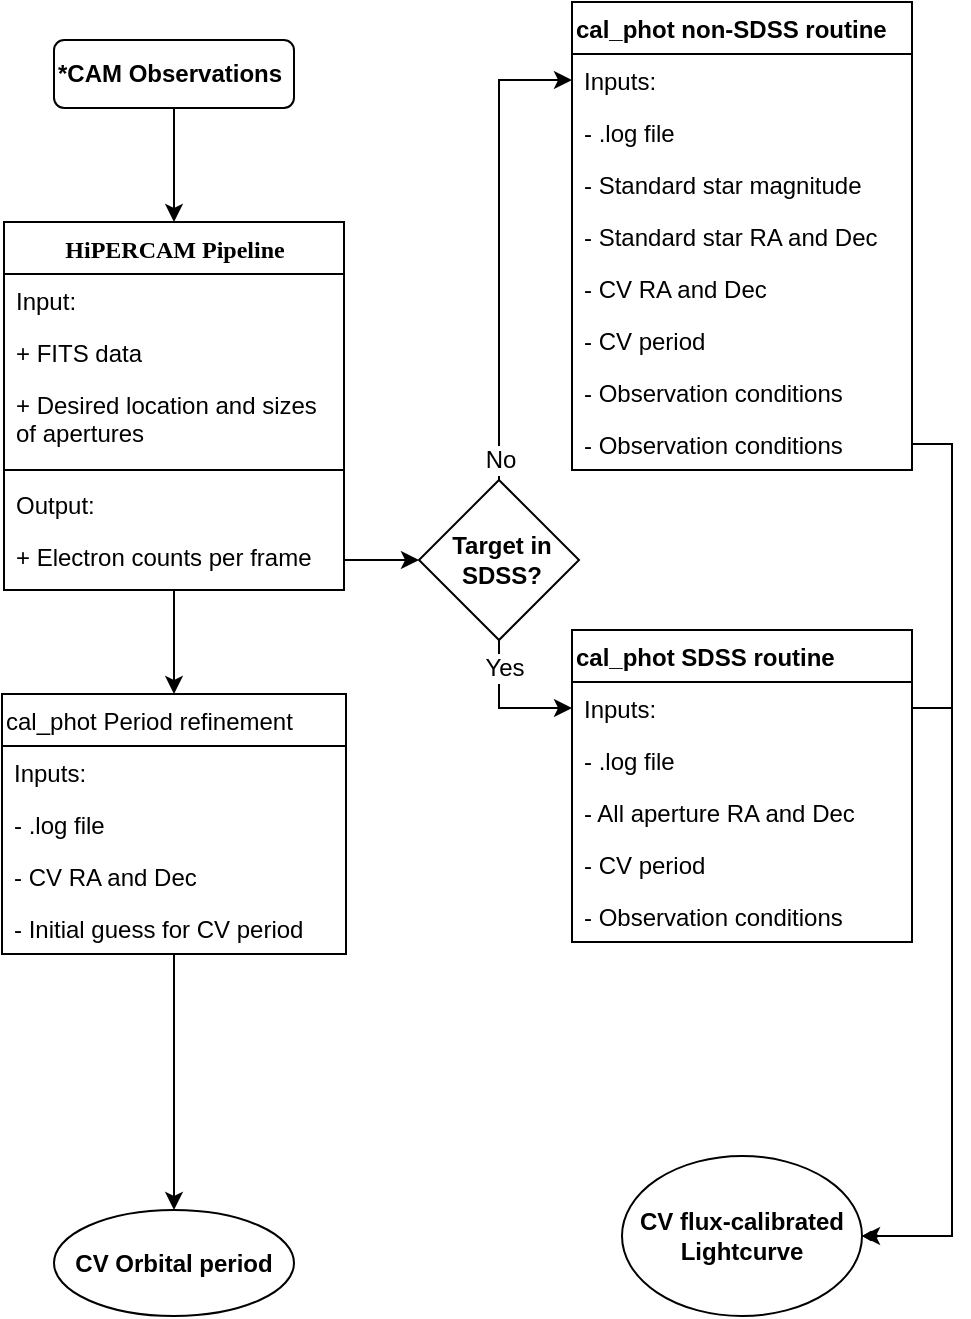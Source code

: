 <mxfile version="10.7.7" type="github"><diagram name="Page-1" id="9f46799a-70d6-7492-0946-bef42562c5a5"><mxGraphModel dx="892" dy="522" grid="1" gridSize="10" guides="1" tooltips="1" connect="1" arrows="1" fold="1" page="1" pageScale="1" pageWidth="1100" pageHeight="850" background="#ffffff" math="0" shadow="0"><root><mxCell id="0"/><mxCell id="1" parent="0"/><mxCell id="iLWpE7OaQavaoOKeN_AC-5" style="edgeStyle=orthogonalEdgeStyle;rounded=0;orthogonalLoop=1;jettySize=auto;html=1;exitX=1;exitY=0.5;exitDx=0;exitDy=0;entryX=0;entryY=0.5;entryDx=0;entryDy=0;" edge="1" parent="1" source="78961159f06e98e8-40" target="iLWpE7OaQavaoOKeN_AC-4"><mxGeometry relative="1" as="geometry"/></mxCell><mxCell id="iLWpE7OaQavaoOKeN_AC-44" style="edgeStyle=orthogonalEdgeStyle;rounded=0;orthogonalLoop=1;jettySize=auto;html=1;exitX=0.5;exitY=1;exitDx=0;exitDy=0;entryX=0.5;entryY=0;entryDx=0;entryDy=0;" edge="1" parent="1" source="78961159f06e98e8-30" target="iLWpE7OaQavaoOKeN_AC-38"><mxGeometry relative="1" as="geometry"/></mxCell><mxCell id="78961159f06e98e8-30" value="HiPERCAM Pipeline" style="swimlane;html=1;fontStyle=1;align=center;verticalAlign=top;childLayout=stackLayout;horizontal=1;startSize=26;horizontalStack=0;resizeParent=1;resizeLast=0;collapsible=1;marginBottom=0;swimlaneFillColor=#ffffff;rounded=0;shadow=0;comic=0;labelBackgroundColor=none;strokeColor=#000000;strokeWidth=1;fillColor=none;fontFamily=Verdana;fontSize=12;fontColor=#000000;" parent="1" vertex="1"><mxGeometry x="116" y="236" width="170" height="184" as="geometry"/></mxCell><mxCell id="78961159f06e98e8-31" value="Input:" style="text;html=1;strokeColor=none;fillColor=none;align=left;verticalAlign=top;spacingLeft=4;spacingRight=4;whiteSpace=wrap;overflow=hidden;rotatable=0;points=[[0,0.5],[1,0.5]];portConstraint=eastwest;" parent="78961159f06e98e8-30" vertex="1"><mxGeometry y="26" width="170" height="26" as="geometry"/></mxCell><mxCell id="78961159f06e98e8-34" value="+ FITS data" style="text;html=1;strokeColor=none;fillColor=none;align=left;verticalAlign=top;spacingLeft=4;spacingRight=4;whiteSpace=wrap;overflow=hidden;rotatable=0;points=[[0,0.5],[1,0.5]];portConstraint=eastwest;" parent="78961159f06e98e8-30" vertex="1"><mxGeometry y="52" width="170" height="26" as="geometry"/></mxCell><mxCell id="78961159f06e98e8-37" value="+ Desired location and sizes of apertures" style="text;html=1;strokeColor=none;fillColor=none;align=left;verticalAlign=top;spacingLeft=4;spacingRight=4;whiteSpace=wrap;overflow=hidden;rotatable=0;points=[[0,0.5],[1,0.5]];portConstraint=eastwest;" parent="78961159f06e98e8-30" vertex="1"><mxGeometry y="78" width="170" height="42" as="geometry"/></mxCell><mxCell id="78961159f06e98e8-38" value="" style="line;html=1;strokeWidth=1;fillColor=none;align=left;verticalAlign=middle;spacingTop=-1;spacingLeft=3;spacingRight=3;rotatable=0;labelPosition=right;points=[];portConstraint=eastwest;" parent="78961159f06e98e8-30" vertex="1"><mxGeometry y="120" width="170" height="8" as="geometry"/></mxCell><mxCell id="78961159f06e98e8-39" value="Output:" style="text;html=1;strokeColor=none;fillColor=none;align=left;verticalAlign=top;spacingLeft=4;spacingRight=4;whiteSpace=wrap;overflow=hidden;rotatable=0;points=[[0,0.5],[1,0.5]];portConstraint=eastwest;" parent="78961159f06e98e8-30" vertex="1"><mxGeometry y="128" width="170" height="26" as="geometry"/></mxCell><mxCell id="78961159f06e98e8-40" value="+ Electron counts per frame" style="text;html=1;strokeColor=none;fillColor=none;align=left;verticalAlign=top;spacingLeft=4;spacingRight=4;whiteSpace=wrap;overflow=hidden;rotatable=0;points=[[0,0.5],[1,0.5]];portConstraint=eastwest;" parent="78961159f06e98e8-30" vertex="1"><mxGeometry y="154" width="170" height="30" as="geometry"/></mxCell><mxCell id="iLWpE7OaQavaoOKeN_AC-21" style="edgeStyle=orthogonalEdgeStyle;rounded=0;orthogonalLoop=1;jettySize=auto;html=1;exitX=0.5;exitY=1;exitDx=0;exitDy=0;entryX=0;entryY=0.5;entryDx=0;entryDy=0;" edge="1" parent="1" source="iLWpE7OaQavaoOKeN_AC-4" target="iLWpE7OaQavaoOKeN_AC-15"><mxGeometry relative="1" as="geometry"/></mxCell><mxCell id="iLWpE7OaQavaoOKeN_AC-48" value="Yes" style="text;html=1;resizable=0;points=[];align=center;verticalAlign=middle;labelBackgroundColor=#ffffff;" vertex="1" connectable="0" parent="iLWpE7OaQavaoOKeN_AC-21"><mxGeometry x="-0.617" y="2" relative="1" as="geometry"><mxPoint as="offset"/></mxGeometry></mxCell><mxCell id="iLWpE7OaQavaoOKeN_AC-31" style="edgeStyle=orthogonalEdgeStyle;rounded=0;orthogonalLoop=1;jettySize=auto;html=1;exitX=0.5;exitY=0;exitDx=0;exitDy=0;entryX=0;entryY=0.5;entryDx=0;entryDy=0;" edge="1" parent="1" source="iLWpE7OaQavaoOKeN_AC-4" target="iLWpE7OaQavaoOKeN_AC-24"><mxGeometry relative="1" as="geometry"><mxPoint x="320" y="100" as="targetPoint"/></mxGeometry></mxCell><mxCell id="iLWpE7OaQavaoOKeN_AC-47" value="No&lt;br&gt;" style="text;html=1;resizable=0;points=[];align=center;verticalAlign=middle;labelBackgroundColor=#ffffff;" vertex="1" connectable="0" parent="iLWpE7OaQavaoOKeN_AC-31"><mxGeometry x="0.073" y="-2" relative="1" as="geometry"><mxPoint x="-2" y="116.5" as="offset"/></mxGeometry></mxCell><mxCell id="iLWpE7OaQavaoOKeN_AC-4" value="&lt;div style=&quot;text-align: center&quot;&gt;&lt;span&gt;&lt;b&gt;Target in SDSS?&lt;/b&gt;&lt;/span&gt;&lt;/div&gt;" style="rhombus;whiteSpace=wrap;html=1;align=left;" vertex="1" parent="1"><mxGeometry x="323.5" y="365" width="80" height="80" as="geometry"/></mxCell><mxCell id="iLWpE7OaQavaoOKeN_AC-9" style="edgeStyle=orthogonalEdgeStyle;rounded=0;orthogonalLoop=1;jettySize=auto;html=1;exitX=0.5;exitY=1;exitDx=0;exitDy=0;entryX=0.5;entryY=0;entryDx=0;entryDy=0;" edge="1" parent="1" source="iLWpE7OaQavaoOKeN_AC-8" target="78961159f06e98e8-30"><mxGeometry relative="1" as="geometry"/></mxCell><mxCell id="iLWpE7OaQavaoOKeN_AC-8" value="&lt;div style=&quot;text-align: center&quot;&gt;&lt;span&gt;&lt;b&gt;*CAM Observations&lt;/b&gt;&lt;/span&gt;&lt;/div&gt;" style="rounded=1;whiteSpace=wrap;html=1;align=left;" vertex="1" parent="1"><mxGeometry x="141" y="145" width="120" height="34" as="geometry"/></mxCell><mxCell id="iLWpE7OaQavaoOKeN_AC-14" value="cal_phot SDSS routine" style="swimlane;fontStyle=1;childLayout=stackLayout;horizontal=1;startSize=26;fillColor=none;horizontalStack=0;resizeParent=1;resizeParentMax=0;resizeLast=0;collapsible=1;marginBottom=0;align=left;" vertex="1" parent="1"><mxGeometry x="400" y="440" width="170" height="156" as="geometry"><mxRectangle x="400" y="440" width="150" height="26" as="alternateBounds"/></mxGeometry></mxCell><mxCell id="iLWpE7OaQavaoOKeN_AC-15" value="Inputs:" style="text;strokeColor=none;fillColor=none;align=left;verticalAlign=top;spacingLeft=4;spacingRight=4;overflow=hidden;rotatable=0;points=[[0,0.5],[1,0.5]];portConstraint=eastwest;" vertex="1" parent="iLWpE7OaQavaoOKeN_AC-14"><mxGeometry y="26" width="170" height="26" as="geometry"/></mxCell><mxCell id="iLWpE7OaQavaoOKeN_AC-16" value="- .log file" style="text;strokeColor=none;fillColor=none;align=left;verticalAlign=top;spacingLeft=4;spacingRight=4;overflow=hidden;rotatable=0;points=[[0,0.5],[1,0.5]];portConstraint=eastwest;" vertex="1" parent="iLWpE7OaQavaoOKeN_AC-14"><mxGeometry y="52" width="170" height="26" as="geometry"/></mxCell><mxCell id="iLWpE7OaQavaoOKeN_AC-17" value="- All aperture RA and Dec" style="text;strokeColor=none;fillColor=none;align=left;verticalAlign=top;spacingLeft=4;spacingRight=4;overflow=hidden;rotatable=0;points=[[0,0.5],[1,0.5]];portConstraint=eastwest;" vertex="1" parent="iLWpE7OaQavaoOKeN_AC-14"><mxGeometry y="78" width="170" height="26" as="geometry"/></mxCell><mxCell id="iLWpE7OaQavaoOKeN_AC-18" value="- CV period" style="text;strokeColor=none;fillColor=none;align=left;verticalAlign=top;spacingLeft=4;spacingRight=4;overflow=hidden;rotatable=0;points=[[0,0.5],[1,0.5]];portConstraint=eastwest;" vertex="1" parent="iLWpE7OaQavaoOKeN_AC-14"><mxGeometry y="104" width="170" height="26" as="geometry"/></mxCell><mxCell id="iLWpE7OaQavaoOKeN_AC-22" value="- Observation conditions" style="text;strokeColor=none;fillColor=none;align=left;verticalAlign=top;spacingLeft=4;spacingRight=4;overflow=hidden;rotatable=0;points=[[0,0.5],[1,0.5]];portConstraint=eastwest;" vertex="1" parent="iLWpE7OaQavaoOKeN_AC-14"><mxGeometry y="130" width="170" height="26" as="geometry"/></mxCell><mxCell id="iLWpE7OaQavaoOKeN_AC-20" style="edgeStyle=orthogonalEdgeStyle;rounded=0;orthogonalLoop=1;jettySize=auto;html=1;entryX=0.5;entryY=0;entryDx=0;entryDy=0;exitX=0.5;exitY=1;exitDx=0;exitDy=0;" edge="1" parent="1" source="iLWpE7OaQavaoOKeN_AC-38" target="iLWpE7OaQavaoOKeN_AC-36"><mxGeometry relative="1" as="geometry"><mxPoint x="210" y="740" as="sourcePoint"/><mxPoint x="330.333" y="211.667" as="targetPoint"/></mxGeometry></mxCell><mxCell id="iLWpE7OaQavaoOKeN_AC-23" value="cal_phot non-SDSS routine" style="swimlane;fontStyle=1;childLayout=stackLayout;horizontal=1;startSize=26;fillColor=none;horizontalStack=0;resizeParent=1;resizeParentMax=0;resizeLast=0;collapsible=1;marginBottom=0;align=left;" vertex="1" parent="1"><mxGeometry x="400" y="126" width="170" height="234" as="geometry"/></mxCell><mxCell id="iLWpE7OaQavaoOKeN_AC-24" value="Inputs:" style="text;strokeColor=none;fillColor=none;align=left;verticalAlign=top;spacingLeft=4;spacingRight=4;overflow=hidden;rotatable=0;points=[[0,0.5],[1,0.5]];portConstraint=eastwest;" vertex="1" parent="iLWpE7OaQavaoOKeN_AC-23"><mxGeometry y="26" width="170" height="26" as="geometry"/></mxCell><mxCell id="iLWpE7OaQavaoOKeN_AC-25" value="- .log file" style="text;strokeColor=none;fillColor=none;align=left;verticalAlign=top;spacingLeft=4;spacingRight=4;overflow=hidden;rotatable=0;points=[[0,0.5],[1,0.5]];portConstraint=eastwest;" vertex="1" parent="iLWpE7OaQavaoOKeN_AC-23"><mxGeometry y="52" width="170" height="26" as="geometry"/></mxCell><mxCell id="iLWpE7OaQavaoOKeN_AC-29" value="- Standard star magnitude" style="text;strokeColor=none;fillColor=none;align=left;verticalAlign=top;spacingLeft=4;spacingRight=4;overflow=hidden;rotatable=0;points=[[0,0.5],[1,0.5]];portConstraint=eastwest;" vertex="1" parent="iLWpE7OaQavaoOKeN_AC-23"><mxGeometry y="78" width="170" height="26" as="geometry"/></mxCell><mxCell id="iLWpE7OaQavaoOKeN_AC-30" value="- Standard star RA and Dec" style="text;strokeColor=none;fillColor=none;align=left;verticalAlign=top;spacingLeft=4;spacingRight=4;overflow=hidden;rotatable=0;points=[[0,0.5],[1,0.5]];portConstraint=eastwest;" vertex="1" parent="iLWpE7OaQavaoOKeN_AC-23"><mxGeometry y="104" width="170" height="26" as="geometry"/></mxCell><mxCell id="iLWpE7OaQavaoOKeN_AC-26" value="- CV RA and Dec" style="text;strokeColor=none;fillColor=none;align=left;verticalAlign=top;spacingLeft=4;spacingRight=4;overflow=hidden;rotatable=0;points=[[0,0.5],[1,0.5]];portConstraint=eastwest;" vertex="1" parent="iLWpE7OaQavaoOKeN_AC-23"><mxGeometry y="130" width="170" height="26" as="geometry"/></mxCell><mxCell id="iLWpE7OaQavaoOKeN_AC-27" value="- CV period" style="text;strokeColor=none;fillColor=none;align=left;verticalAlign=top;spacingLeft=4;spacingRight=4;overflow=hidden;rotatable=0;points=[[0,0.5],[1,0.5]];portConstraint=eastwest;" vertex="1" parent="iLWpE7OaQavaoOKeN_AC-23"><mxGeometry y="156" width="170" height="26" as="geometry"/></mxCell><mxCell id="iLWpE7OaQavaoOKeN_AC-51" value="- Observation conditions" style="text;strokeColor=none;fillColor=none;align=left;verticalAlign=top;spacingLeft=4;spacingRight=4;overflow=hidden;rotatable=0;points=[[0,0.5],[1,0.5]];portConstraint=eastwest;" vertex="1" parent="iLWpE7OaQavaoOKeN_AC-23"><mxGeometry y="182" width="170" height="26" as="geometry"/></mxCell><mxCell id="iLWpE7OaQavaoOKeN_AC-28" value="- Observation conditions" style="text;strokeColor=none;fillColor=none;align=left;verticalAlign=top;spacingLeft=4;spacingRight=4;overflow=hidden;rotatable=0;points=[[0,0.5],[1,0.5]];portConstraint=eastwest;" vertex="1" parent="iLWpE7OaQavaoOKeN_AC-23"><mxGeometry y="208" width="170" height="26" as="geometry"/></mxCell><mxCell id="iLWpE7OaQavaoOKeN_AC-32" value="&lt;b&gt;CV flux-calibrated Lightcurve&lt;/b&gt;" style="ellipse;whiteSpace=wrap;html=1;align=center;" vertex="1" parent="1"><mxGeometry x="425" y="703" width="120" height="80" as="geometry"/></mxCell><mxCell id="iLWpE7OaQavaoOKeN_AC-33" style="edgeStyle=orthogonalEdgeStyle;rounded=0;orthogonalLoop=1;jettySize=auto;html=1;exitX=1;exitY=0.5;exitDx=0;exitDy=0;entryX=1;entryY=0.5;entryDx=0;entryDy=0;" edge="1" parent="1" source="iLWpE7OaQavaoOKeN_AC-28" target="iLWpE7OaQavaoOKeN_AC-32"><mxGeometry relative="1" as="geometry"/></mxCell><mxCell id="iLWpE7OaQavaoOKeN_AC-34" style="edgeStyle=orthogonalEdgeStyle;rounded=0;orthogonalLoop=1;jettySize=auto;html=1;exitX=1;exitY=0.25;exitDx=0;exitDy=0;entryX=1;entryY=0.5;entryDx=0;entryDy=0;startArrow=none;startFill=0;endArrow=diamondThin;endFill=1;elbow=vertical;" edge="1" parent="1" source="iLWpE7OaQavaoOKeN_AC-14" target="iLWpE7OaQavaoOKeN_AC-32"><mxGeometry relative="1" as="geometry"><mxPoint x="930" y="590" as="targetPoint"/></mxGeometry></mxCell><mxCell id="iLWpE7OaQavaoOKeN_AC-36" value="&lt;b&gt;CV Orbital period&lt;/b&gt;" style="ellipse;whiteSpace=wrap;html=1;align=center;" vertex="1" parent="1"><mxGeometry x="141" y="730" width="120" height="53" as="geometry"/></mxCell><mxCell id="iLWpE7OaQavaoOKeN_AC-38" value="cal_phot Period refinement" style="swimlane;fontStyle=0;childLayout=stackLayout;horizontal=1;startSize=26;fillColor=none;horizontalStack=0;resizeParent=1;resizeParentMax=0;resizeLast=0;collapsible=1;marginBottom=0;align=left;" vertex="1" parent="1"><mxGeometry x="115" y="472" width="172" height="130" as="geometry"/></mxCell><mxCell id="iLWpE7OaQavaoOKeN_AC-39" value="Inputs:" style="text;strokeColor=none;fillColor=none;align=left;verticalAlign=top;spacingLeft=4;spacingRight=4;overflow=hidden;rotatable=0;points=[[0,0.5],[1,0.5]];portConstraint=eastwest;" vertex="1" parent="iLWpE7OaQavaoOKeN_AC-38"><mxGeometry y="26" width="172" height="26" as="geometry"/></mxCell><mxCell id="iLWpE7OaQavaoOKeN_AC-40" value="- .log file" style="text;strokeColor=none;fillColor=none;align=left;verticalAlign=top;spacingLeft=4;spacingRight=4;overflow=hidden;rotatable=0;points=[[0,0.5],[1,0.5]];portConstraint=eastwest;" vertex="1" parent="iLWpE7OaQavaoOKeN_AC-38"><mxGeometry y="52" width="172" height="26" as="geometry"/></mxCell><mxCell id="iLWpE7OaQavaoOKeN_AC-41" value="- CV RA and Dec" style="text;strokeColor=none;fillColor=none;align=left;verticalAlign=top;spacingLeft=4;spacingRight=4;overflow=hidden;rotatable=0;points=[[0,0.5],[1,0.5]];portConstraint=eastwest;" vertex="1" parent="iLWpE7OaQavaoOKeN_AC-38"><mxGeometry y="78" width="172" height="26" as="geometry"/></mxCell><mxCell id="iLWpE7OaQavaoOKeN_AC-42" value="- Initial guess for CV period" style="text;strokeColor=none;fillColor=none;align=left;verticalAlign=top;spacingLeft=4;spacingRight=4;overflow=hidden;rotatable=0;points=[[0,0.5],[1,0.5]];portConstraint=eastwest;" vertex="1" parent="iLWpE7OaQavaoOKeN_AC-38"><mxGeometry y="104" width="172" height="26" as="geometry"/></mxCell></root></mxGraphModel></diagram></mxfile>